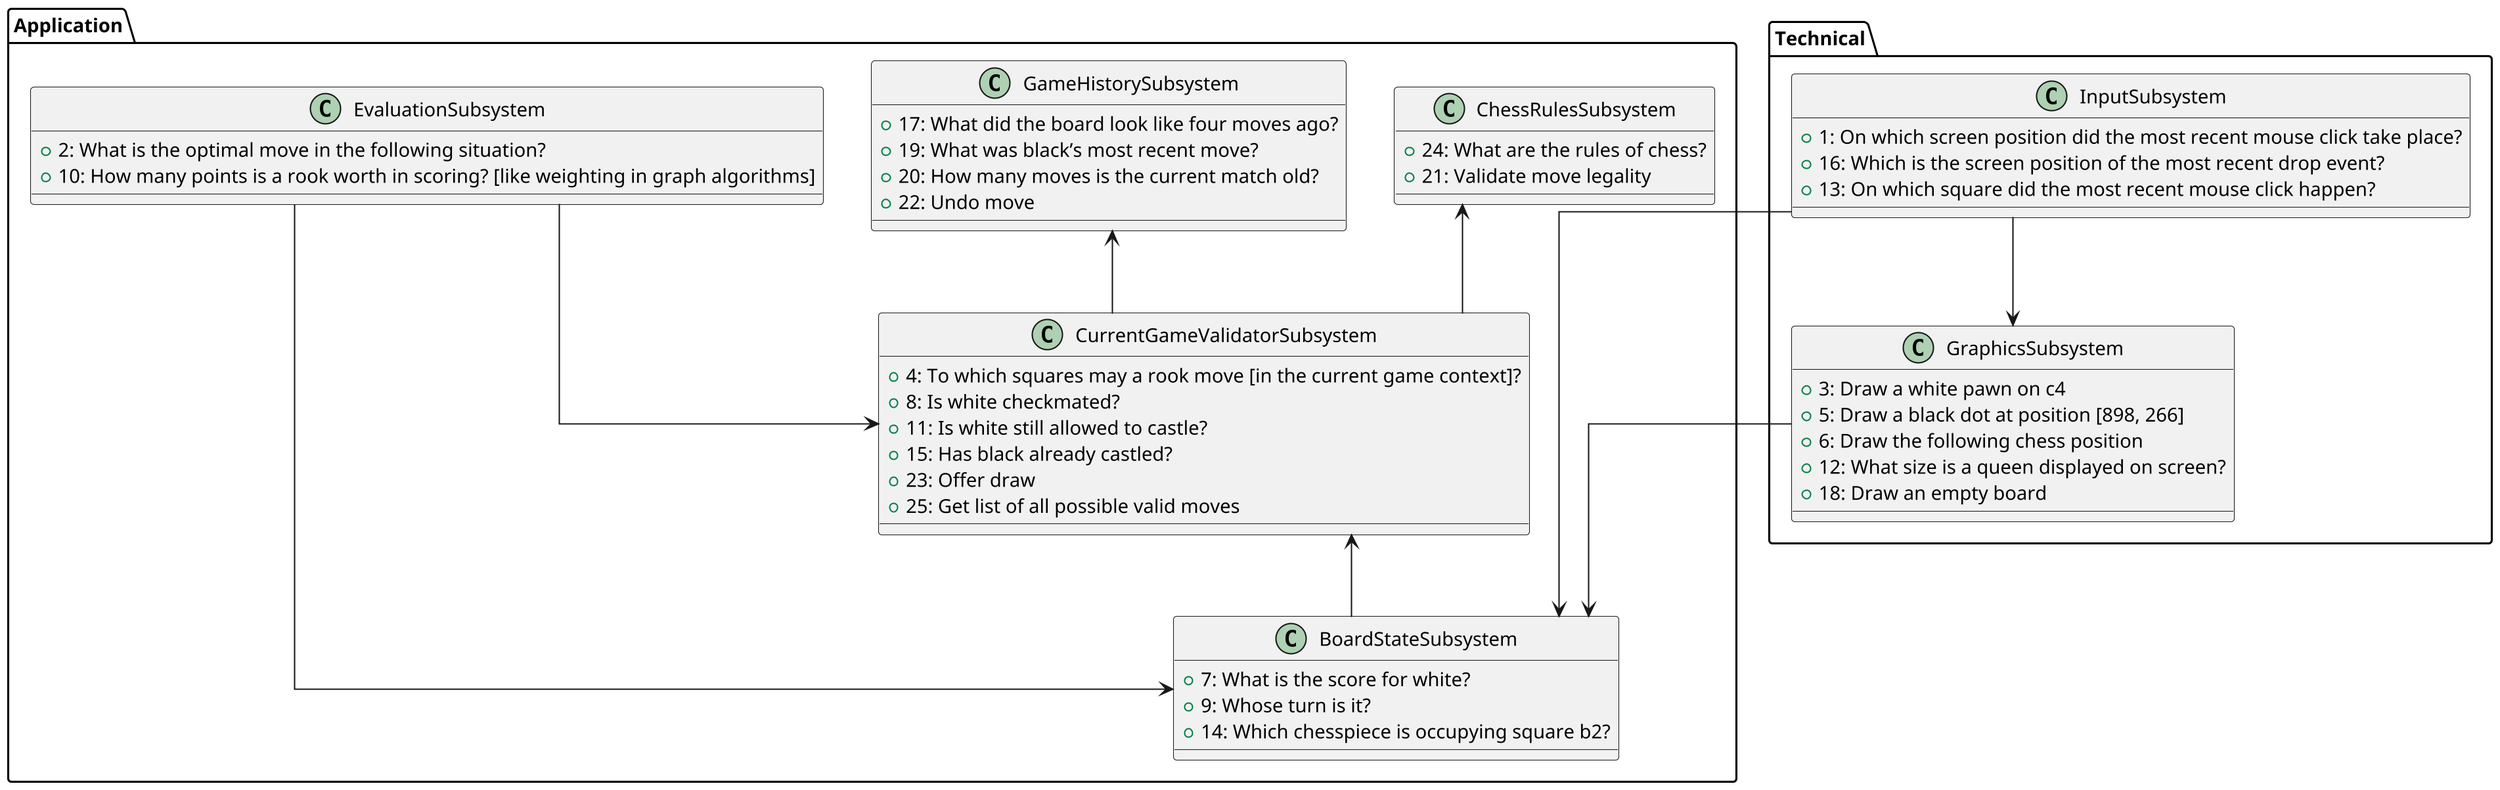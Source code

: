 @startuml
skinparam linetype ortho
skinparam dpi 200

package Application {
        class ChessRulesSubsystem {
                +24: What are the rules of chess?
                +21: Validate move legality
        }

        class CurrentGameValidatorSubsystem {
                +4: To which squares may a rook move [in the current game context]?
                +8: Is white checkmated?
                +11: Is white still allowed to castle?
                +15: Has black already castled?
                +23: Offer draw
                +25: Get list of all possible valid moves
        }
        
        class GameHistorySubsystem {
                +17: What did the board look like four moves ago?
                +19: What was black’s most recent move?
                +20: How many moves is the current match old?
                +22: Undo move
        }

        class BoardStateSubsystem {
                +7: What is the score for white?
                +9: Whose turn is it?
                +14: Which chesspiece is occupying square b2?
        }
        class EvaluationSubsystem {
                +2: What is the optimal move in the following situation?
                +10: How many points is a rook worth in scoring? [like weighting in graph algorithms]
        }
}

package Technical {
        class InputSubsystem {
                +1: On which screen position did the most recent mouse click take place?
                +16: Which is the screen position of the most recent drop event?
                +13: On which square did the most recent mouse click happen?
        }

        class GraphicsSubsystem {
                +3: Draw a white pawn on c4
                +5: Draw a black dot at position [898, 266]
                +6: Draw the following chess position
                +12: What size is a queen displayed on screen?
                +18: Draw an empty board
        }
}

ChessRulesSubsystem <-- CurrentGameValidatorSubsystem
CurrentGameValidatorSubsystem <-- BoardStateSubsystem
GameHistorySubsystem <-- CurrentGameValidatorSubsystem
InputSubsystem --> BoardStateSubsystem
InputSubsystem --> GraphicsSubsystem
GraphicsSubsystem --> BoardStateSubsystem
EvaluationSubsystem --> CurrentGameValidatorSubsystem
EvaluationSubsystem --> BoardStateSubsystem
@enduml
